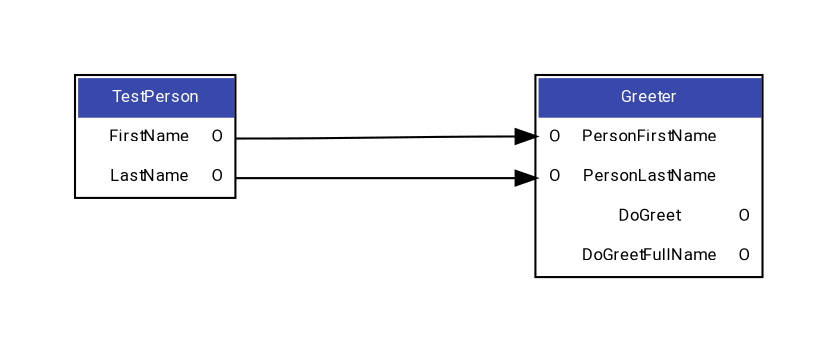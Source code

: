 digraph {
    graph [pad="0.5", nodesep="0.5", ranksep="2" fontname = "Roboto"];
    edge [fontname = "Roboto"];
    node [shape=plain fontname = "Roboto" fontsize="8"]
    rankdir=LR;


    Greeter [label=<
    <table bgcolor="white" border="1" cellborder="0" cellpadding="5" cellspacing="0">
      <tr><td bgcolor="#3949ab" colspan="3"><font color="white">Greeter</font></td></tr>
      <tr><td port="PersonFirstName">O</td><td>PersonFirstName</td><td></td></tr>
      <tr><td port="PersonLastName">O</td><td>PersonLastName</td><td></td></tr>
      <tr><td></td><td>DoGreet</td><td port="DoGreet">O</td></tr>
      <tr><td></td><td>DoGreetFullName</td><td port="DoGreetFullName">O</td></tr>
    </table>>];

    TestPerson [label=<
    <table bgcolor="white" border="1" cellborder="0" cellpadding="5" cellspacing="0">
      <tr><td bgcolor="#3949ab" colspan="3"><font color="white">TestPerson</font></td></tr>
      <tr><td></td><td>FirstName</td><td port="FirstName">O</td></tr>
      <tr><td></td><td>LastName</td><td port="LastName">O</td></tr>
    </table>>];
    TestPerson:FirstName->Greeter:PersonFirstName
    TestPerson:LastName->Greeter:PersonLastName
}
